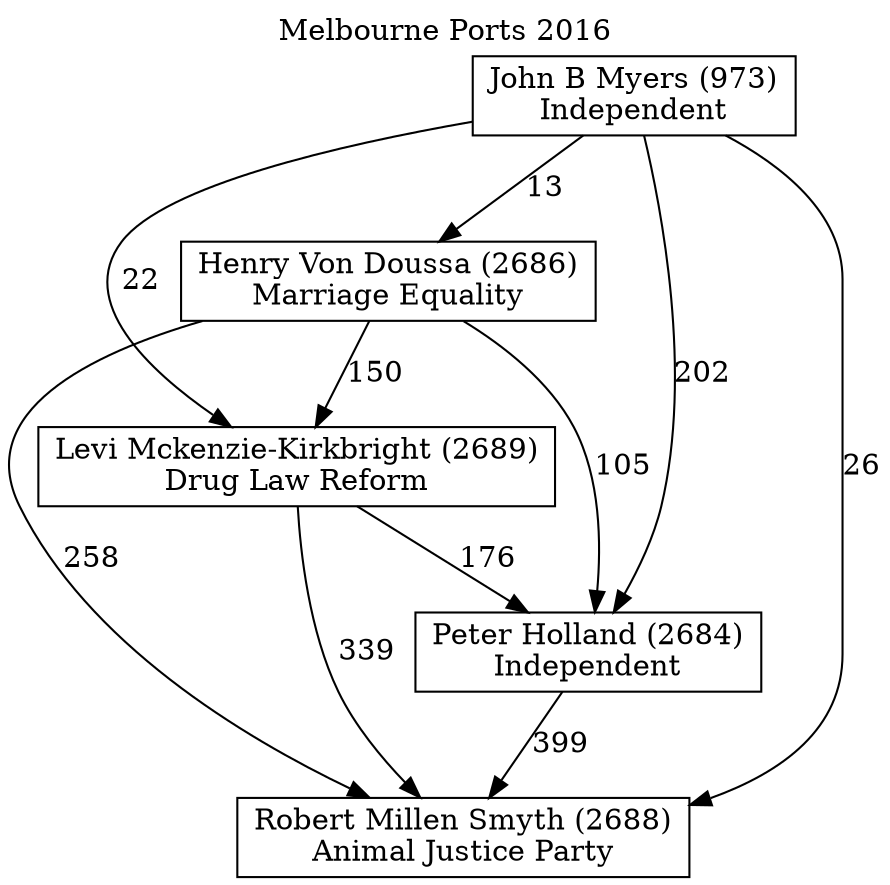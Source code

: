 // House preference flow
digraph "Robert Millen Smyth (2688)_Melbourne Ports_2016" {
	graph [label="Melbourne Ports 2016" labelloc=t mclimit=2]
	node [shape=box]
	"Robert Millen Smyth (2688)" [label="Robert Millen Smyth (2688)
Animal Justice Party"]
	"Peter Holland (2684)" [label="Peter Holland (2684)
Independent"]
	"Levi Mckenzie-Kirkbright (2689)" [label="Levi Mckenzie-Kirkbright (2689)
Drug Law Reform"]
	"Henry Von Doussa (2686)" [label="Henry Von Doussa (2686)
Marriage Equality"]
	"John B Myers (973)" [label="John B Myers (973)
Independent"]
	"Peter Holland (2684)" -> "Robert Millen Smyth (2688)" [label=399]
	"Levi Mckenzie-Kirkbright (2689)" -> "Peter Holland (2684)" [label=176]
	"Henry Von Doussa (2686)" -> "Levi Mckenzie-Kirkbright (2689)" [label=150]
	"John B Myers (973)" -> "Henry Von Doussa (2686)" [label=13]
	"Levi Mckenzie-Kirkbright (2689)" -> "Robert Millen Smyth (2688)" [label=339]
	"Henry Von Doussa (2686)" -> "Robert Millen Smyth (2688)" [label=258]
	"John B Myers (973)" -> "Robert Millen Smyth (2688)" [label=26]
	"John B Myers (973)" -> "Levi Mckenzie-Kirkbright (2689)" [label=22]
	"Henry Von Doussa (2686)" -> "Peter Holland (2684)" [label=105]
	"John B Myers (973)" -> "Peter Holland (2684)" [label=202]
}
